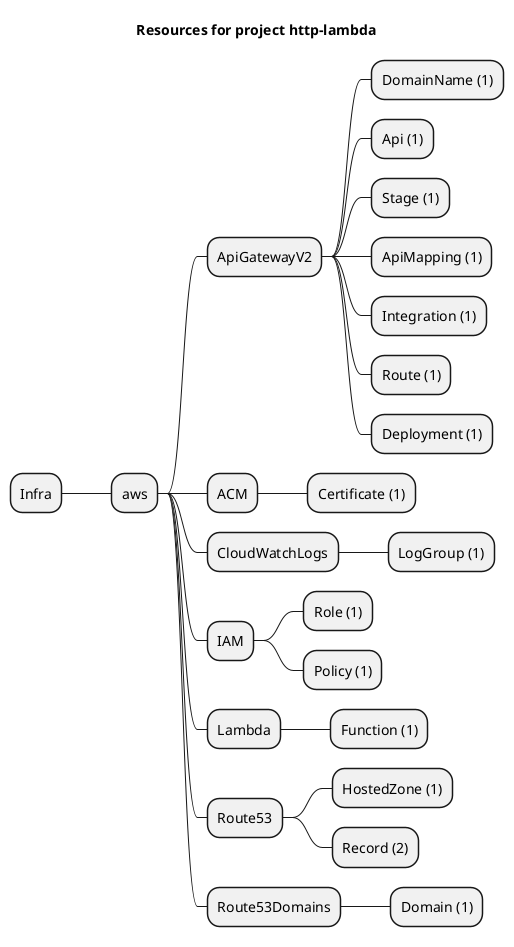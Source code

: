 @startmindmap
title Resources for project http-lambda
skinparam monochrome true
+ Infra
++ aws
+++ ApiGatewayV2
++++ DomainName (1)
++++ Api (1)
++++ Stage (1)
++++ ApiMapping (1)
++++ Integration (1)
++++ Route (1)
++++ Deployment (1)
+++ ACM
++++ Certificate (1)
+++ CloudWatchLogs
++++ LogGroup (1)
+++ IAM
++++ Role (1)
++++ Policy (1)
+++ Lambda
++++ Function (1)
+++ Route53
++++ HostedZone (1)
++++ Record (2)
+++ Route53Domains
++++ Domain (1)
@endmindmap